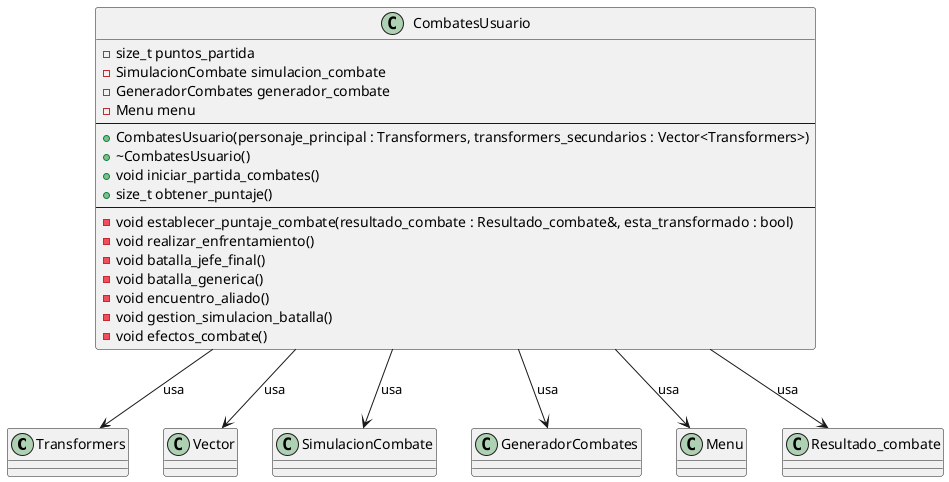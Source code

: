 @startuml
'https://plantuml.com/class-diagram

' Declaración de clases utilizadas
class Transformers
class Vector
class SimulacionCombate
class GeneradorCombates
class Menu
class Resultado_combate

' Clase principal
class CombatesUsuario {
    - size_t puntos_partida
    - SimulacionCombate simulacion_combate
    - GeneradorCombates generador_combate
    - Menu menu
    ---
    + CombatesUsuario(personaje_principal : Transformers, transformers_secundarios : Vector<Transformers>)
    + ~CombatesUsuario()
    + void iniciar_partida_combates()
    + size_t obtener_puntaje()
    ---
    - void establecer_puntaje_combate(resultado_combate : Resultado_combate&, esta_transformado : bool)
    - void realizar_enfrentamiento()
    - void batalla_jefe_final()
    - void batalla_generica()
    - void encuentro_aliado()
    - void gestion_simulacion_batalla()
    - void efectos_combate()
}

' Relaciones
CombatesUsuario --> Transformers : "usa"
CombatesUsuario --> Vector : "usa"
CombatesUsuario --> SimulacionCombate : "usa"
CombatesUsuario --> GeneradorCombates : "usa"
CombatesUsuario --> Menu : "usa"
CombatesUsuario --> Resultado_combate : "usa"
@enduml